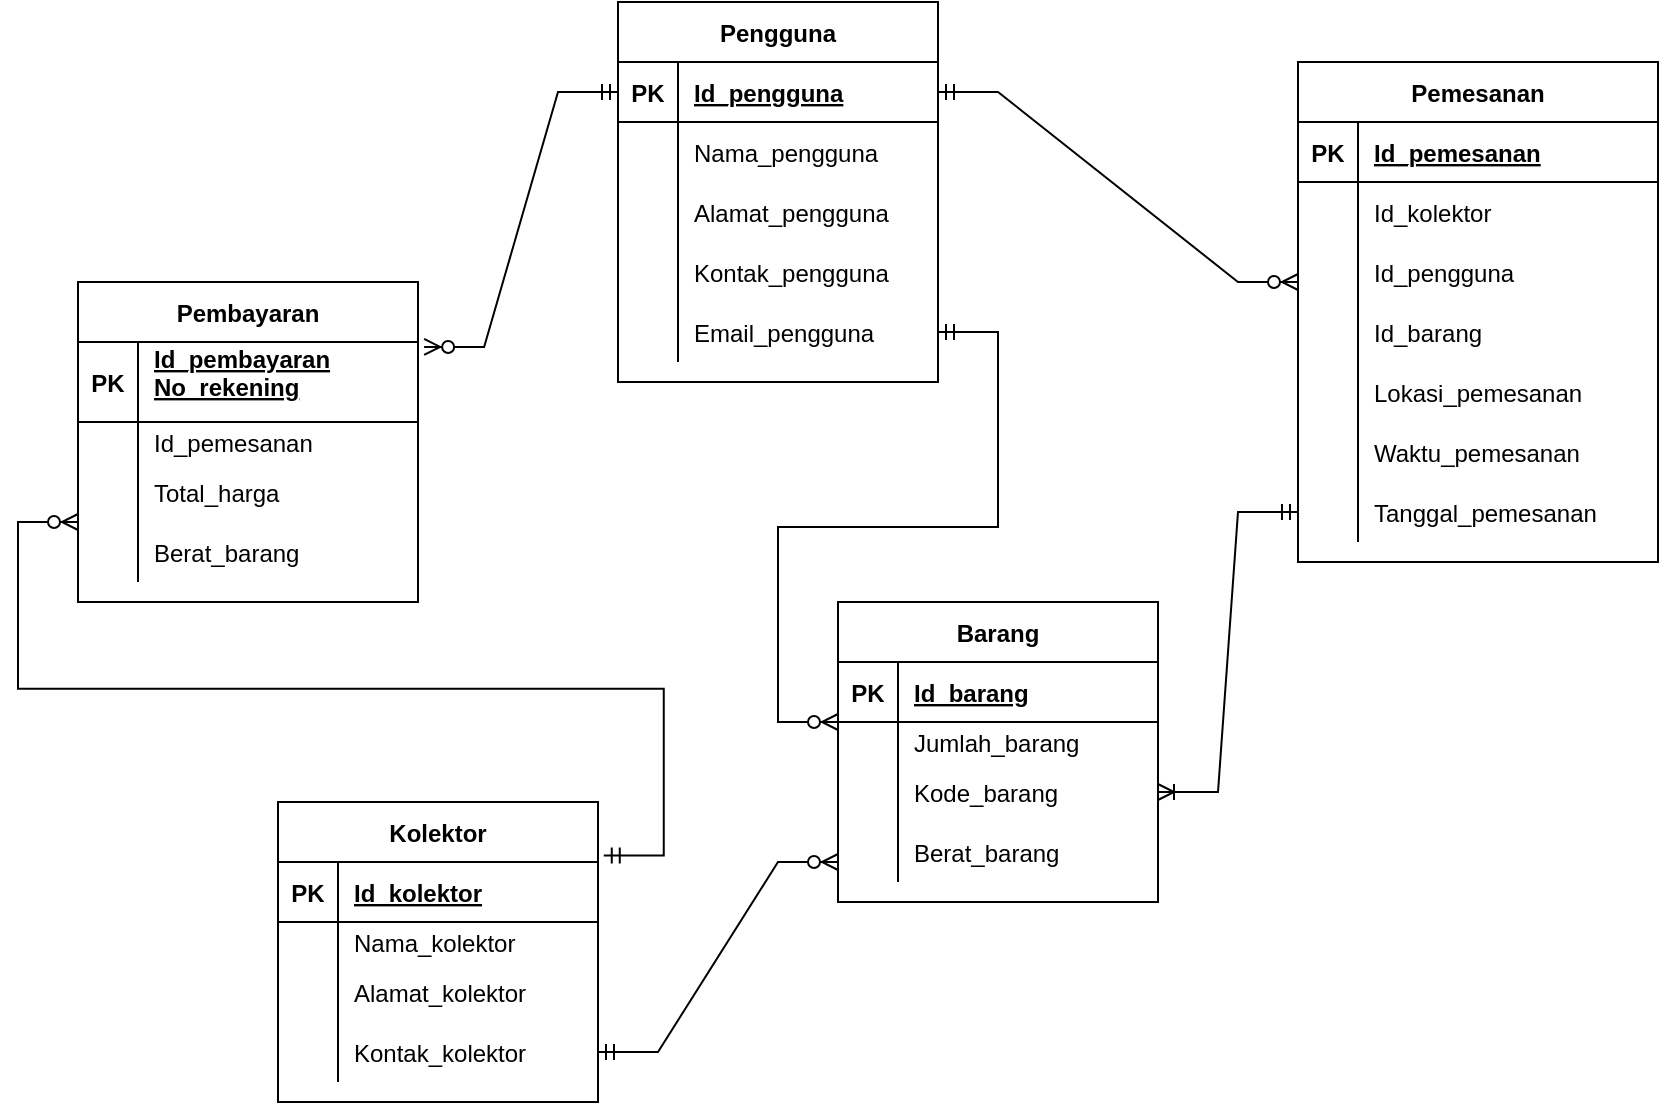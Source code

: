 <mxfile version="17.2.1" type="github"><diagram id="R2lEEEUBdFMjLlhIrx00" name="Page-1"><mxGraphModel dx="1021" dy="551" grid="0" gridSize="10" guides="1" tooltips="1" connect="1" arrows="1" fold="1" page="1" pageScale="1" pageWidth="1100" pageHeight="850" math="0" shadow="0" extFonts="Permanent Marker^https://fonts.googleapis.com/css?family=Permanent+Marker"><root><mxCell id="0"/><mxCell id="1" parent="0"/><mxCell id="C-vyLk0tnHw3VtMMgP7b-2" value="Pemesanan" style="shape=table;startSize=30;container=1;collapsible=1;childLayout=tableLayout;fixedRows=1;rowLines=0;fontStyle=1;align=center;resizeLast=1;" parent="1" vertex="1"><mxGeometry x="750" y="70" width="180" height="250" as="geometry"/></mxCell><mxCell id="C-vyLk0tnHw3VtMMgP7b-3" value="" style="shape=partialRectangle;collapsible=0;dropTarget=0;pointerEvents=0;fillColor=none;points=[[0,0.5],[1,0.5]];portConstraint=eastwest;top=0;left=0;right=0;bottom=1;" parent="C-vyLk0tnHw3VtMMgP7b-2" vertex="1"><mxGeometry y="30" width="180" height="30" as="geometry"/></mxCell><mxCell id="C-vyLk0tnHw3VtMMgP7b-4" value="PK" style="shape=partialRectangle;overflow=hidden;connectable=0;fillColor=none;top=0;left=0;bottom=0;right=0;fontStyle=1;" parent="C-vyLk0tnHw3VtMMgP7b-3" vertex="1"><mxGeometry width="30" height="30" as="geometry"><mxRectangle width="30" height="30" as="alternateBounds"/></mxGeometry></mxCell><mxCell id="C-vyLk0tnHw3VtMMgP7b-5" value="Id_pemesanan" style="shape=partialRectangle;overflow=hidden;connectable=0;fillColor=none;top=0;left=0;bottom=0;right=0;align=left;spacingLeft=6;fontStyle=5;" parent="C-vyLk0tnHw3VtMMgP7b-3" vertex="1"><mxGeometry x="30" width="150" height="30" as="geometry"><mxRectangle width="150" height="30" as="alternateBounds"/></mxGeometry></mxCell><mxCell id="C-vyLk0tnHw3VtMMgP7b-6" value="" style="shape=partialRectangle;collapsible=0;dropTarget=0;pointerEvents=0;fillColor=none;points=[[0,0.5],[1,0.5]];portConstraint=eastwest;top=0;left=0;right=0;bottom=0;" parent="C-vyLk0tnHw3VtMMgP7b-2" vertex="1"><mxGeometry y="60" width="180" height="30" as="geometry"/></mxCell><mxCell id="C-vyLk0tnHw3VtMMgP7b-7" value="" style="shape=partialRectangle;overflow=hidden;connectable=0;fillColor=none;top=0;left=0;bottom=0;right=0;" parent="C-vyLk0tnHw3VtMMgP7b-6" vertex="1"><mxGeometry width="30" height="30" as="geometry"><mxRectangle width="30" height="30" as="alternateBounds"/></mxGeometry></mxCell><mxCell id="C-vyLk0tnHw3VtMMgP7b-8" value="Id_kolektor" style="shape=partialRectangle;overflow=hidden;connectable=0;fillColor=none;top=0;left=0;bottom=0;right=0;align=left;spacingLeft=6;" parent="C-vyLk0tnHw3VtMMgP7b-6" vertex="1"><mxGeometry x="30" width="150" height="30" as="geometry"><mxRectangle width="150" height="30" as="alternateBounds"/></mxGeometry></mxCell><mxCell id="C-vyLk0tnHw3VtMMgP7b-9" value="" style="shape=partialRectangle;collapsible=0;dropTarget=0;pointerEvents=0;fillColor=none;points=[[0,0.5],[1,0.5]];portConstraint=eastwest;top=0;left=0;right=0;bottom=0;" parent="C-vyLk0tnHw3VtMMgP7b-2" vertex="1"><mxGeometry y="90" width="180" height="30" as="geometry"/></mxCell><mxCell id="C-vyLk0tnHw3VtMMgP7b-10" value="" style="shape=partialRectangle;overflow=hidden;connectable=0;fillColor=none;top=0;left=0;bottom=0;right=0;" parent="C-vyLk0tnHw3VtMMgP7b-9" vertex="1"><mxGeometry width="30" height="30" as="geometry"><mxRectangle width="30" height="30" as="alternateBounds"/></mxGeometry></mxCell><mxCell id="C-vyLk0tnHw3VtMMgP7b-11" value="Id_pengguna" style="shape=partialRectangle;overflow=hidden;connectable=0;fillColor=none;top=0;left=0;bottom=0;right=0;align=left;spacingLeft=6;" parent="C-vyLk0tnHw3VtMMgP7b-9" vertex="1"><mxGeometry x="30" width="150" height="30" as="geometry"><mxRectangle width="150" height="30" as="alternateBounds"/></mxGeometry></mxCell><mxCell id="TlurCUzSwFRbK9vDlLRX-10" value="" style="shape=partialRectangle;collapsible=0;dropTarget=0;pointerEvents=0;fillColor=none;points=[[0,0.5],[1,0.5]];portConstraint=eastwest;top=0;left=0;right=0;bottom=0;" parent="C-vyLk0tnHw3VtMMgP7b-2" vertex="1"><mxGeometry y="120" width="180" height="30" as="geometry"/></mxCell><mxCell id="TlurCUzSwFRbK9vDlLRX-11" value="" style="shape=partialRectangle;overflow=hidden;connectable=0;fillColor=none;top=0;left=0;bottom=0;right=0;" parent="TlurCUzSwFRbK9vDlLRX-10" vertex="1"><mxGeometry width="30" height="30" as="geometry"><mxRectangle width="30" height="30" as="alternateBounds"/></mxGeometry></mxCell><mxCell id="TlurCUzSwFRbK9vDlLRX-12" value="Id_barang" style="shape=partialRectangle;overflow=hidden;connectable=0;fillColor=none;top=0;left=0;bottom=0;right=0;align=left;spacingLeft=6;" parent="TlurCUzSwFRbK9vDlLRX-10" vertex="1"><mxGeometry x="30" width="150" height="30" as="geometry"><mxRectangle width="150" height="30" as="alternateBounds"/></mxGeometry></mxCell><mxCell id="TlurCUzSwFRbK9vDlLRX-16" value="" style="shape=partialRectangle;collapsible=0;dropTarget=0;pointerEvents=0;fillColor=none;points=[[0,0.5],[1,0.5]];portConstraint=eastwest;top=0;left=0;right=0;bottom=0;" parent="C-vyLk0tnHw3VtMMgP7b-2" vertex="1"><mxGeometry y="150" width="180" height="30" as="geometry"/></mxCell><mxCell id="TlurCUzSwFRbK9vDlLRX-17" value="" style="shape=partialRectangle;overflow=hidden;connectable=0;fillColor=none;top=0;left=0;bottom=0;right=0;" parent="TlurCUzSwFRbK9vDlLRX-16" vertex="1"><mxGeometry width="30" height="30" as="geometry"><mxRectangle width="30" height="30" as="alternateBounds"/></mxGeometry></mxCell><mxCell id="TlurCUzSwFRbK9vDlLRX-18" value="Lokasi_pemesanan" style="shape=partialRectangle;overflow=hidden;connectable=0;fillColor=none;top=0;left=0;bottom=0;right=0;align=left;spacingLeft=6;" parent="TlurCUzSwFRbK9vDlLRX-16" vertex="1"><mxGeometry x="30" width="150" height="30" as="geometry"><mxRectangle width="150" height="30" as="alternateBounds"/></mxGeometry></mxCell><mxCell id="TlurCUzSwFRbK9vDlLRX-19" value="" style="shape=partialRectangle;collapsible=0;dropTarget=0;pointerEvents=0;fillColor=none;points=[[0,0.5],[1,0.5]];portConstraint=eastwest;top=0;left=0;right=0;bottom=0;" parent="C-vyLk0tnHw3VtMMgP7b-2" vertex="1"><mxGeometry y="180" width="180" height="30" as="geometry"/></mxCell><mxCell id="TlurCUzSwFRbK9vDlLRX-20" value="" style="shape=partialRectangle;overflow=hidden;connectable=0;fillColor=none;top=0;left=0;bottom=0;right=0;" parent="TlurCUzSwFRbK9vDlLRX-19" vertex="1"><mxGeometry width="30" height="30" as="geometry"><mxRectangle width="30" height="30" as="alternateBounds"/></mxGeometry></mxCell><mxCell id="TlurCUzSwFRbK9vDlLRX-21" value="Waktu_pemesanan" style="shape=partialRectangle;overflow=hidden;connectable=0;fillColor=none;top=0;left=0;bottom=0;right=0;align=left;spacingLeft=6;" parent="TlurCUzSwFRbK9vDlLRX-19" vertex="1"><mxGeometry x="30" width="150" height="30" as="geometry"><mxRectangle width="150" height="30" as="alternateBounds"/></mxGeometry></mxCell><mxCell id="TlurCUzSwFRbK9vDlLRX-22" value="" style="shape=partialRectangle;collapsible=0;dropTarget=0;pointerEvents=0;fillColor=none;points=[[0,0.5],[1,0.5]];portConstraint=eastwest;top=0;left=0;right=0;bottom=0;" parent="C-vyLk0tnHw3VtMMgP7b-2" vertex="1"><mxGeometry y="210" width="180" height="30" as="geometry"/></mxCell><mxCell id="TlurCUzSwFRbK9vDlLRX-23" value="" style="shape=partialRectangle;overflow=hidden;connectable=0;fillColor=none;top=0;left=0;bottom=0;right=0;" parent="TlurCUzSwFRbK9vDlLRX-22" vertex="1"><mxGeometry width="30" height="30" as="geometry"><mxRectangle width="30" height="30" as="alternateBounds"/></mxGeometry></mxCell><mxCell id="TlurCUzSwFRbK9vDlLRX-24" value="Tanggal_pemesanan" style="shape=partialRectangle;overflow=hidden;connectable=0;fillColor=none;top=0;left=0;bottom=0;right=0;align=left;spacingLeft=6;" parent="TlurCUzSwFRbK9vDlLRX-22" vertex="1"><mxGeometry x="30" width="150" height="30" as="geometry"><mxRectangle width="150" height="30" as="alternateBounds"/></mxGeometry></mxCell><mxCell id="C-vyLk0tnHw3VtMMgP7b-13" value="Barang" style="shape=table;startSize=30;container=1;collapsible=1;childLayout=tableLayout;fixedRows=1;rowLines=0;fontStyle=1;align=center;resizeLast=1;" parent="1" vertex="1"><mxGeometry x="520" y="340" width="160" height="150" as="geometry"/></mxCell><mxCell id="C-vyLk0tnHw3VtMMgP7b-14" value="" style="shape=partialRectangle;collapsible=0;dropTarget=0;pointerEvents=0;fillColor=none;points=[[0,0.5],[1,0.5]];portConstraint=eastwest;top=0;left=0;right=0;bottom=1;" parent="C-vyLk0tnHw3VtMMgP7b-13" vertex="1"><mxGeometry y="30" width="160" height="30" as="geometry"/></mxCell><mxCell id="C-vyLk0tnHw3VtMMgP7b-15" value="PK" style="shape=partialRectangle;overflow=hidden;connectable=0;fillColor=none;top=0;left=0;bottom=0;right=0;fontStyle=1;" parent="C-vyLk0tnHw3VtMMgP7b-14" vertex="1"><mxGeometry width="30" height="30" as="geometry"><mxRectangle width="30" height="30" as="alternateBounds"/></mxGeometry></mxCell><mxCell id="C-vyLk0tnHw3VtMMgP7b-16" value="Id_barang" style="shape=partialRectangle;overflow=hidden;connectable=0;fillColor=none;top=0;left=0;bottom=0;right=0;align=left;spacingLeft=6;fontStyle=5;" parent="C-vyLk0tnHw3VtMMgP7b-14" vertex="1"><mxGeometry x="30" width="130" height="30" as="geometry"><mxRectangle width="130" height="30" as="alternateBounds"/></mxGeometry></mxCell><mxCell id="C-vyLk0tnHw3VtMMgP7b-17" value="" style="shape=partialRectangle;collapsible=0;dropTarget=0;pointerEvents=0;fillColor=none;points=[[0,0.5],[1,0.5]];portConstraint=eastwest;top=0;left=0;right=0;bottom=0;" parent="C-vyLk0tnHw3VtMMgP7b-13" vertex="1"><mxGeometry y="60" width="160" height="20" as="geometry"/></mxCell><mxCell id="C-vyLk0tnHw3VtMMgP7b-18" value="" style="shape=partialRectangle;overflow=hidden;connectable=0;fillColor=none;top=0;left=0;bottom=0;right=0;" parent="C-vyLk0tnHw3VtMMgP7b-17" vertex="1"><mxGeometry width="30" height="20" as="geometry"><mxRectangle width="30" height="20" as="alternateBounds"/></mxGeometry></mxCell><mxCell id="C-vyLk0tnHw3VtMMgP7b-19" value="Jumlah_barang" style="shape=partialRectangle;overflow=hidden;connectable=0;fillColor=none;top=0;left=0;bottom=0;right=0;align=left;spacingLeft=6;" parent="C-vyLk0tnHw3VtMMgP7b-17" vertex="1"><mxGeometry x="30" width="130" height="20" as="geometry"><mxRectangle width="130" height="20" as="alternateBounds"/></mxGeometry></mxCell><mxCell id="C-vyLk0tnHw3VtMMgP7b-20" value="" style="shape=partialRectangle;collapsible=0;dropTarget=0;pointerEvents=0;fillColor=none;points=[[0,0.5],[1,0.5]];portConstraint=eastwest;top=0;left=0;right=0;bottom=0;" parent="C-vyLk0tnHw3VtMMgP7b-13" vertex="1"><mxGeometry y="80" width="160" height="30" as="geometry"/></mxCell><mxCell id="C-vyLk0tnHw3VtMMgP7b-21" value="" style="shape=partialRectangle;overflow=hidden;connectable=0;fillColor=none;top=0;left=0;bottom=0;right=0;" parent="C-vyLk0tnHw3VtMMgP7b-20" vertex="1"><mxGeometry width="30" height="30" as="geometry"><mxRectangle width="30" height="30" as="alternateBounds"/></mxGeometry></mxCell><mxCell id="C-vyLk0tnHw3VtMMgP7b-22" value="Kode_barang" style="shape=partialRectangle;overflow=hidden;connectable=0;fillColor=none;top=0;left=0;bottom=0;right=0;align=left;spacingLeft=6;" parent="C-vyLk0tnHw3VtMMgP7b-20" vertex="1"><mxGeometry x="30" width="130" height="30" as="geometry"><mxRectangle width="130" height="30" as="alternateBounds"/></mxGeometry></mxCell><mxCell id="TlurCUzSwFRbK9vDlLRX-26" value="" style="shape=partialRectangle;collapsible=0;dropTarget=0;pointerEvents=0;fillColor=none;points=[[0,0.5],[1,0.5]];portConstraint=eastwest;top=0;left=0;right=0;bottom=0;" parent="C-vyLk0tnHw3VtMMgP7b-13" vertex="1"><mxGeometry y="110" width="160" height="30" as="geometry"/></mxCell><mxCell id="TlurCUzSwFRbK9vDlLRX-27" value="" style="shape=partialRectangle;overflow=hidden;connectable=0;fillColor=none;top=0;left=0;bottom=0;right=0;" parent="TlurCUzSwFRbK9vDlLRX-26" vertex="1"><mxGeometry width="30" height="30" as="geometry"><mxRectangle width="30" height="30" as="alternateBounds"/></mxGeometry></mxCell><mxCell id="TlurCUzSwFRbK9vDlLRX-28" value="Berat_barang" style="shape=partialRectangle;overflow=hidden;connectable=0;fillColor=none;top=0;left=0;bottom=0;right=0;align=left;spacingLeft=6;" parent="TlurCUzSwFRbK9vDlLRX-26" vertex="1"><mxGeometry x="30" width="130" height="30" as="geometry"><mxRectangle width="130" height="30" as="alternateBounds"/></mxGeometry></mxCell><mxCell id="C-vyLk0tnHw3VtMMgP7b-23" value="Pengguna" style="shape=table;startSize=30;container=1;collapsible=1;childLayout=tableLayout;fixedRows=1;rowLines=0;fontStyle=1;align=center;resizeLast=1;" parent="1" vertex="1"><mxGeometry x="410" y="40" width="160" height="190" as="geometry"/></mxCell><mxCell id="C-vyLk0tnHw3VtMMgP7b-24" value="" style="shape=partialRectangle;collapsible=0;dropTarget=0;pointerEvents=0;fillColor=none;points=[[0,0.5],[1,0.5]];portConstraint=eastwest;top=0;left=0;right=0;bottom=1;" parent="C-vyLk0tnHw3VtMMgP7b-23" vertex="1"><mxGeometry y="30" width="160" height="30" as="geometry"/></mxCell><mxCell id="C-vyLk0tnHw3VtMMgP7b-25" value="PK" style="shape=partialRectangle;overflow=hidden;connectable=0;fillColor=none;top=0;left=0;bottom=0;right=0;fontStyle=1;" parent="C-vyLk0tnHw3VtMMgP7b-24" vertex="1"><mxGeometry width="30" height="30" as="geometry"><mxRectangle width="30" height="30" as="alternateBounds"/></mxGeometry></mxCell><mxCell id="C-vyLk0tnHw3VtMMgP7b-26" value="Id_pengguna" style="shape=partialRectangle;overflow=hidden;connectable=0;fillColor=none;top=0;left=0;bottom=0;right=0;align=left;spacingLeft=6;fontStyle=5;" parent="C-vyLk0tnHw3VtMMgP7b-24" vertex="1"><mxGeometry x="30" width="130" height="30" as="geometry"><mxRectangle width="130" height="30" as="alternateBounds"/></mxGeometry></mxCell><mxCell id="C-vyLk0tnHw3VtMMgP7b-27" value="" style="shape=partialRectangle;collapsible=0;dropTarget=0;pointerEvents=0;fillColor=none;points=[[0,0.5],[1,0.5]];portConstraint=eastwest;top=0;left=0;right=0;bottom=0;" parent="C-vyLk0tnHw3VtMMgP7b-23" vertex="1"><mxGeometry y="60" width="160" height="30" as="geometry"/></mxCell><mxCell id="C-vyLk0tnHw3VtMMgP7b-28" value="" style="shape=partialRectangle;overflow=hidden;connectable=0;fillColor=none;top=0;left=0;bottom=0;right=0;" parent="C-vyLk0tnHw3VtMMgP7b-27" vertex="1"><mxGeometry width="30" height="30" as="geometry"><mxRectangle width="30" height="30" as="alternateBounds"/></mxGeometry></mxCell><mxCell id="C-vyLk0tnHw3VtMMgP7b-29" value="Nama_pengguna" style="shape=partialRectangle;overflow=hidden;connectable=0;fillColor=none;top=0;left=0;bottom=0;right=0;align=left;spacingLeft=6;" parent="C-vyLk0tnHw3VtMMgP7b-27" vertex="1"><mxGeometry x="30" width="130" height="30" as="geometry"><mxRectangle width="130" height="30" as="alternateBounds"/></mxGeometry></mxCell><mxCell id="TlurCUzSwFRbK9vDlLRX-1" value="" style="shape=partialRectangle;collapsible=0;dropTarget=0;pointerEvents=0;fillColor=none;points=[[0,0.5],[1,0.5]];portConstraint=eastwest;top=0;left=0;right=0;bottom=0;" parent="C-vyLk0tnHw3VtMMgP7b-23" vertex="1"><mxGeometry y="90" width="160" height="30" as="geometry"/></mxCell><mxCell id="TlurCUzSwFRbK9vDlLRX-2" value="" style="shape=partialRectangle;overflow=hidden;connectable=0;fillColor=none;top=0;left=0;bottom=0;right=0;" parent="TlurCUzSwFRbK9vDlLRX-1" vertex="1"><mxGeometry width="30" height="30" as="geometry"><mxRectangle width="30" height="30" as="alternateBounds"/></mxGeometry></mxCell><mxCell id="TlurCUzSwFRbK9vDlLRX-3" value="Alamat_pengguna" style="shape=partialRectangle;overflow=hidden;connectable=0;fillColor=none;top=0;left=0;bottom=0;right=0;align=left;spacingLeft=6;" parent="TlurCUzSwFRbK9vDlLRX-1" vertex="1"><mxGeometry x="30" width="130" height="30" as="geometry"><mxRectangle width="130" height="30" as="alternateBounds"/></mxGeometry></mxCell><mxCell id="TlurCUzSwFRbK9vDlLRX-4" value="" style="shape=partialRectangle;collapsible=0;dropTarget=0;pointerEvents=0;fillColor=none;points=[[0,0.5],[1,0.5]];portConstraint=eastwest;top=0;left=0;right=0;bottom=0;" parent="C-vyLk0tnHw3VtMMgP7b-23" vertex="1"><mxGeometry y="120" width="160" height="30" as="geometry"/></mxCell><mxCell id="TlurCUzSwFRbK9vDlLRX-5" value="" style="shape=partialRectangle;overflow=hidden;connectable=0;fillColor=none;top=0;left=0;bottom=0;right=0;" parent="TlurCUzSwFRbK9vDlLRX-4" vertex="1"><mxGeometry width="30" height="30" as="geometry"><mxRectangle width="30" height="30" as="alternateBounds"/></mxGeometry></mxCell><mxCell id="TlurCUzSwFRbK9vDlLRX-6" value="Kontak_pengguna" style="shape=partialRectangle;overflow=hidden;connectable=0;fillColor=none;top=0;left=0;bottom=0;right=0;align=left;spacingLeft=6;" parent="TlurCUzSwFRbK9vDlLRX-4" vertex="1"><mxGeometry x="30" width="130" height="30" as="geometry"><mxRectangle width="130" height="30" as="alternateBounds"/></mxGeometry></mxCell><mxCell id="TlurCUzSwFRbK9vDlLRX-7" value="" style="shape=partialRectangle;collapsible=0;dropTarget=0;pointerEvents=0;fillColor=none;points=[[0,0.5],[1,0.5]];portConstraint=eastwest;top=0;left=0;right=0;bottom=0;" parent="C-vyLk0tnHw3VtMMgP7b-23" vertex="1"><mxGeometry y="150" width="160" height="30" as="geometry"/></mxCell><mxCell id="TlurCUzSwFRbK9vDlLRX-8" value="" style="shape=partialRectangle;overflow=hidden;connectable=0;fillColor=none;top=0;left=0;bottom=0;right=0;" parent="TlurCUzSwFRbK9vDlLRX-7" vertex="1"><mxGeometry width="30" height="30" as="geometry"><mxRectangle width="30" height="30" as="alternateBounds"/></mxGeometry></mxCell><mxCell id="TlurCUzSwFRbK9vDlLRX-9" value="Email_pengguna" style="shape=partialRectangle;overflow=hidden;connectable=0;fillColor=none;top=0;left=0;bottom=0;right=0;align=left;spacingLeft=6;" parent="TlurCUzSwFRbK9vDlLRX-7" vertex="1"><mxGeometry x="30" width="130" height="30" as="geometry"><mxRectangle width="130" height="30" as="alternateBounds"/></mxGeometry></mxCell><mxCell id="TlurCUzSwFRbK9vDlLRX-25" value="" style="edgeStyle=entityRelationEdgeStyle;fontSize=12;html=1;endArrow=ERzeroToMany;startArrow=ERmandOne;rounded=0;exitX=1;exitY=0.5;exitDx=0;exitDy=0;" parent="1" source="C-vyLk0tnHw3VtMMgP7b-24" edge="1"><mxGeometry width="100" height="100" relative="1" as="geometry"><mxPoint x="280" y="170" as="sourcePoint"/><mxPoint x="750" y="180" as="targetPoint"/></mxGeometry></mxCell><mxCell id="TlurCUzSwFRbK9vDlLRX-29" value="" style="edgeStyle=entityRelationEdgeStyle;fontSize=12;html=1;endArrow=ERoneToMany;startArrow=ERmandOne;rounded=0;exitX=0;exitY=0.5;exitDx=0;exitDy=0;entryX=1;entryY=0.5;entryDx=0;entryDy=0;" parent="1" source="TlurCUzSwFRbK9vDlLRX-22" target="C-vyLk0tnHw3VtMMgP7b-20" edge="1"><mxGeometry width="100" height="100" relative="1" as="geometry"><mxPoint x="350" y="380" as="sourcePoint"/><mxPoint x="690" y="550" as="targetPoint"/></mxGeometry></mxCell><mxCell id="TlurCUzSwFRbK9vDlLRX-30" value="" style="edgeStyle=entityRelationEdgeStyle;fontSize=12;html=1;endArrow=ERzeroToMany;startArrow=ERmandOne;rounded=0;exitX=1;exitY=0.5;exitDx=0;exitDy=0;" parent="1" source="TlurCUzSwFRbK9vDlLRX-7" edge="1"><mxGeometry width="100" height="100" relative="1" as="geometry"><mxPoint x="350" y="380" as="sourcePoint"/><mxPoint x="520" y="400" as="targetPoint"/></mxGeometry></mxCell><mxCell id="TlurCUzSwFRbK9vDlLRX-31" value="Kolektor" style="shape=table;startSize=30;container=1;collapsible=1;childLayout=tableLayout;fixedRows=1;rowLines=0;fontStyle=1;align=center;resizeLast=1;" parent="1" vertex="1"><mxGeometry x="240" y="440" width="160" height="150" as="geometry"/></mxCell><mxCell id="TlurCUzSwFRbK9vDlLRX-32" value="" style="shape=partialRectangle;collapsible=0;dropTarget=0;pointerEvents=0;fillColor=none;points=[[0,0.5],[1,0.5]];portConstraint=eastwest;top=0;left=0;right=0;bottom=1;" parent="TlurCUzSwFRbK9vDlLRX-31" vertex="1"><mxGeometry y="30" width="160" height="30" as="geometry"/></mxCell><mxCell id="TlurCUzSwFRbK9vDlLRX-33" value="PK" style="shape=partialRectangle;overflow=hidden;connectable=0;fillColor=none;top=0;left=0;bottom=0;right=0;fontStyle=1;" parent="TlurCUzSwFRbK9vDlLRX-32" vertex="1"><mxGeometry width="30" height="30" as="geometry"><mxRectangle width="30" height="30" as="alternateBounds"/></mxGeometry></mxCell><mxCell id="TlurCUzSwFRbK9vDlLRX-34" value="Id_kolektor" style="shape=partialRectangle;overflow=hidden;connectable=0;fillColor=none;top=0;left=0;bottom=0;right=0;align=left;spacingLeft=6;fontStyle=5;" parent="TlurCUzSwFRbK9vDlLRX-32" vertex="1"><mxGeometry x="30" width="130" height="30" as="geometry"><mxRectangle width="130" height="30" as="alternateBounds"/></mxGeometry></mxCell><mxCell id="TlurCUzSwFRbK9vDlLRX-35" value="" style="shape=partialRectangle;collapsible=0;dropTarget=0;pointerEvents=0;fillColor=none;points=[[0,0.5],[1,0.5]];portConstraint=eastwest;top=0;left=0;right=0;bottom=0;" parent="TlurCUzSwFRbK9vDlLRX-31" vertex="1"><mxGeometry y="60" width="160" height="20" as="geometry"/></mxCell><mxCell id="TlurCUzSwFRbK9vDlLRX-36" value="" style="shape=partialRectangle;overflow=hidden;connectable=0;fillColor=none;top=0;left=0;bottom=0;right=0;" parent="TlurCUzSwFRbK9vDlLRX-35" vertex="1"><mxGeometry width="30" height="20" as="geometry"><mxRectangle width="30" height="20" as="alternateBounds"/></mxGeometry></mxCell><mxCell id="TlurCUzSwFRbK9vDlLRX-37" value="Nama_kolektor" style="shape=partialRectangle;overflow=hidden;connectable=0;fillColor=none;top=0;left=0;bottom=0;right=0;align=left;spacingLeft=6;" parent="TlurCUzSwFRbK9vDlLRX-35" vertex="1"><mxGeometry x="30" width="130" height="20" as="geometry"><mxRectangle width="130" height="20" as="alternateBounds"/></mxGeometry></mxCell><mxCell id="TlurCUzSwFRbK9vDlLRX-38" value="" style="shape=partialRectangle;collapsible=0;dropTarget=0;pointerEvents=0;fillColor=none;points=[[0,0.5],[1,0.5]];portConstraint=eastwest;top=0;left=0;right=0;bottom=0;" parent="TlurCUzSwFRbK9vDlLRX-31" vertex="1"><mxGeometry y="80" width="160" height="30" as="geometry"/></mxCell><mxCell id="TlurCUzSwFRbK9vDlLRX-39" value="" style="shape=partialRectangle;overflow=hidden;connectable=0;fillColor=none;top=0;left=0;bottom=0;right=0;" parent="TlurCUzSwFRbK9vDlLRX-38" vertex="1"><mxGeometry width="30" height="30" as="geometry"><mxRectangle width="30" height="30" as="alternateBounds"/></mxGeometry></mxCell><mxCell id="TlurCUzSwFRbK9vDlLRX-40" value="Alamat_kolektor" style="shape=partialRectangle;overflow=hidden;connectable=0;fillColor=none;top=0;left=0;bottom=0;right=0;align=left;spacingLeft=6;" parent="TlurCUzSwFRbK9vDlLRX-38" vertex="1"><mxGeometry x="30" width="130" height="30" as="geometry"><mxRectangle width="130" height="30" as="alternateBounds"/></mxGeometry></mxCell><mxCell id="TlurCUzSwFRbK9vDlLRX-41" value="" style="shape=partialRectangle;collapsible=0;dropTarget=0;pointerEvents=0;fillColor=none;points=[[0,0.5],[1,0.5]];portConstraint=eastwest;top=0;left=0;right=0;bottom=0;" parent="TlurCUzSwFRbK9vDlLRX-31" vertex="1"><mxGeometry y="110" width="160" height="30" as="geometry"/></mxCell><mxCell id="TlurCUzSwFRbK9vDlLRX-42" value="" style="shape=partialRectangle;overflow=hidden;connectable=0;fillColor=none;top=0;left=0;bottom=0;right=0;" parent="TlurCUzSwFRbK9vDlLRX-41" vertex="1"><mxGeometry width="30" height="30" as="geometry"><mxRectangle width="30" height="30" as="alternateBounds"/></mxGeometry></mxCell><mxCell id="TlurCUzSwFRbK9vDlLRX-43" value="Kontak_kolektor" style="shape=partialRectangle;overflow=hidden;connectable=0;fillColor=none;top=0;left=0;bottom=0;right=0;align=left;spacingLeft=6;" parent="TlurCUzSwFRbK9vDlLRX-41" vertex="1"><mxGeometry x="30" width="130" height="30" as="geometry"><mxRectangle width="130" height="30" as="alternateBounds"/></mxGeometry></mxCell><mxCell id="TlurCUzSwFRbK9vDlLRX-44" value="" style="edgeStyle=entityRelationEdgeStyle;fontSize=12;html=1;endArrow=ERzeroToMany;startArrow=ERmandOne;rounded=0;exitX=1;exitY=0.5;exitDx=0;exitDy=0;" parent="1" source="TlurCUzSwFRbK9vDlLRX-41" edge="1"><mxGeometry width="100" height="100" relative="1" as="geometry"><mxPoint x="360" y="510" as="sourcePoint"/><mxPoint x="520" y="470" as="targetPoint"/></mxGeometry></mxCell><mxCell id="TlurCUzSwFRbK9vDlLRX-45" value="Pembayaran" style="shape=table;startSize=30;container=1;collapsible=1;childLayout=tableLayout;fixedRows=1;rowLines=0;fontStyle=1;align=center;resizeLast=1;" parent="1" vertex="1"><mxGeometry x="140" y="180" width="170" height="160" as="geometry"/></mxCell><mxCell id="TlurCUzSwFRbK9vDlLRX-46" value="" style="shape=partialRectangle;collapsible=0;dropTarget=0;pointerEvents=0;fillColor=none;points=[[0,0.5],[1,0.5]];portConstraint=eastwest;top=0;left=0;right=0;bottom=1;" parent="TlurCUzSwFRbK9vDlLRX-45" vertex="1"><mxGeometry y="30" width="170" height="40" as="geometry"/></mxCell><mxCell id="TlurCUzSwFRbK9vDlLRX-47" value="PK" style="shape=partialRectangle;overflow=hidden;connectable=0;fillColor=none;top=0;left=0;bottom=0;right=0;fontStyle=1;" parent="TlurCUzSwFRbK9vDlLRX-46" vertex="1"><mxGeometry width="30" height="40" as="geometry"><mxRectangle width="30" height="40" as="alternateBounds"/></mxGeometry></mxCell><mxCell id="TlurCUzSwFRbK9vDlLRX-48" value="Id_pembayaran&#xA;No_rekening&#xA;" style="shape=partialRectangle;overflow=hidden;connectable=0;fillColor=none;top=0;left=0;bottom=0;right=0;align=left;spacingLeft=6;fontStyle=5;" parent="TlurCUzSwFRbK9vDlLRX-46" vertex="1"><mxGeometry x="30" width="140" height="40" as="geometry"><mxRectangle width="140" height="40" as="alternateBounds"/></mxGeometry></mxCell><mxCell id="TlurCUzSwFRbK9vDlLRX-49" value="" style="shape=partialRectangle;collapsible=0;dropTarget=0;pointerEvents=0;fillColor=none;points=[[0,0.5],[1,0.5]];portConstraint=eastwest;top=0;left=0;right=0;bottom=0;" parent="TlurCUzSwFRbK9vDlLRX-45" vertex="1"><mxGeometry y="70" width="170" height="20" as="geometry"/></mxCell><mxCell id="TlurCUzSwFRbK9vDlLRX-50" value="" style="shape=partialRectangle;overflow=hidden;connectable=0;fillColor=none;top=0;left=0;bottom=0;right=0;" parent="TlurCUzSwFRbK9vDlLRX-49" vertex="1"><mxGeometry width="30" height="20" as="geometry"><mxRectangle width="30" height="20" as="alternateBounds"/></mxGeometry></mxCell><mxCell id="TlurCUzSwFRbK9vDlLRX-51" value="Id_pemesanan" style="shape=partialRectangle;overflow=hidden;connectable=0;fillColor=none;top=0;left=0;bottom=0;right=0;align=left;spacingLeft=6;" parent="TlurCUzSwFRbK9vDlLRX-49" vertex="1"><mxGeometry x="30" width="140" height="20" as="geometry"><mxRectangle width="140" height="20" as="alternateBounds"/></mxGeometry></mxCell><mxCell id="TlurCUzSwFRbK9vDlLRX-52" value="" style="shape=partialRectangle;collapsible=0;dropTarget=0;pointerEvents=0;fillColor=none;points=[[0,0.5],[1,0.5]];portConstraint=eastwest;top=0;left=0;right=0;bottom=0;" parent="TlurCUzSwFRbK9vDlLRX-45" vertex="1"><mxGeometry y="90" width="170" height="30" as="geometry"/></mxCell><mxCell id="TlurCUzSwFRbK9vDlLRX-53" value="" style="shape=partialRectangle;overflow=hidden;connectable=0;fillColor=none;top=0;left=0;bottom=0;right=0;" parent="TlurCUzSwFRbK9vDlLRX-52" vertex="1"><mxGeometry width="30" height="30" as="geometry"><mxRectangle width="30" height="30" as="alternateBounds"/></mxGeometry></mxCell><mxCell id="TlurCUzSwFRbK9vDlLRX-54" value="Total_harga" style="shape=partialRectangle;overflow=hidden;connectable=0;fillColor=none;top=0;left=0;bottom=0;right=0;align=left;spacingLeft=6;" parent="TlurCUzSwFRbK9vDlLRX-52" vertex="1"><mxGeometry x="30" width="140" height="30" as="geometry"><mxRectangle width="140" height="30" as="alternateBounds"/></mxGeometry></mxCell><mxCell id="TlurCUzSwFRbK9vDlLRX-55" value="" style="shape=partialRectangle;collapsible=0;dropTarget=0;pointerEvents=0;fillColor=none;points=[[0,0.5],[1,0.5]];portConstraint=eastwest;top=0;left=0;right=0;bottom=0;" parent="TlurCUzSwFRbK9vDlLRX-45" vertex="1"><mxGeometry y="120" width="170" height="30" as="geometry"/></mxCell><mxCell id="TlurCUzSwFRbK9vDlLRX-56" value="" style="shape=partialRectangle;overflow=hidden;connectable=0;fillColor=none;top=0;left=0;bottom=0;right=0;" parent="TlurCUzSwFRbK9vDlLRX-55" vertex="1"><mxGeometry width="30" height="30" as="geometry"><mxRectangle width="30" height="30" as="alternateBounds"/></mxGeometry></mxCell><mxCell id="TlurCUzSwFRbK9vDlLRX-57" value="Berat_barang" style="shape=partialRectangle;overflow=hidden;connectable=0;fillColor=none;top=0;left=0;bottom=0;right=0;align=left;spacingLeft=6;" parent="TlurCUzSwFRbK9vDlLRX-55" vertex="1"><mxGeometry x="30" width="140" height="30" as="geometry"><mxRectangle width="140" height="30" as="alternateBounds"/></mxGeometry></mxCell><mxCell id="TlurCUzSwFRbK9vDlLRX-61" value="" style="edgeStyle=entityRelationEdgeStyle;fontSize=12;html=1;endArrow=ERzeroToMany;startArrow=ERmandOne;rounded=0;exitX=1.018;exitY=0.178;exitDx=0;exitDy=0;exitPerimeter=0;" parent="1" source="TlurCUzSwFRbK9vDlLRX-31" edge="1"><mxGeometry width="100" height="100" relative="1" as="geometry"><mxPoint x="100" y="520" as="sourcePoint"/><mxPoint x="140" y="300" as="targetPoint"/></mxGeometry></mxCell><mxCell id="TlurCUzSwFRbK9vDlLRX-62" value="" style="edgeStyle=entityRelationEdgeStyle;fontSize=12;html=1;endArrow=ERzeroToMany;startArrow=ERmandOne;rounded=0;exitX=0;exitY=0.5;exitDx=0;exitDy=0;entryX=1.018;entryY=0.203;entryDx=0;entryDy=0;entryPerimeter=0;" parent="1" source="C-vyLk0tnHw3VtMMgP7b-24" target="TlurCUzSwFRbK9vDlLRX-45" edge="1"><mxGeometry width="100" height="100" relative="1" as="geometry"><mxPoint x="330" y="80" as="sourcePoint"/><mxPoint x="270" y="110" as="targetPoint"/></mxGeometry></mxCell></root></mxGraphModel></diagram></mxfile>
